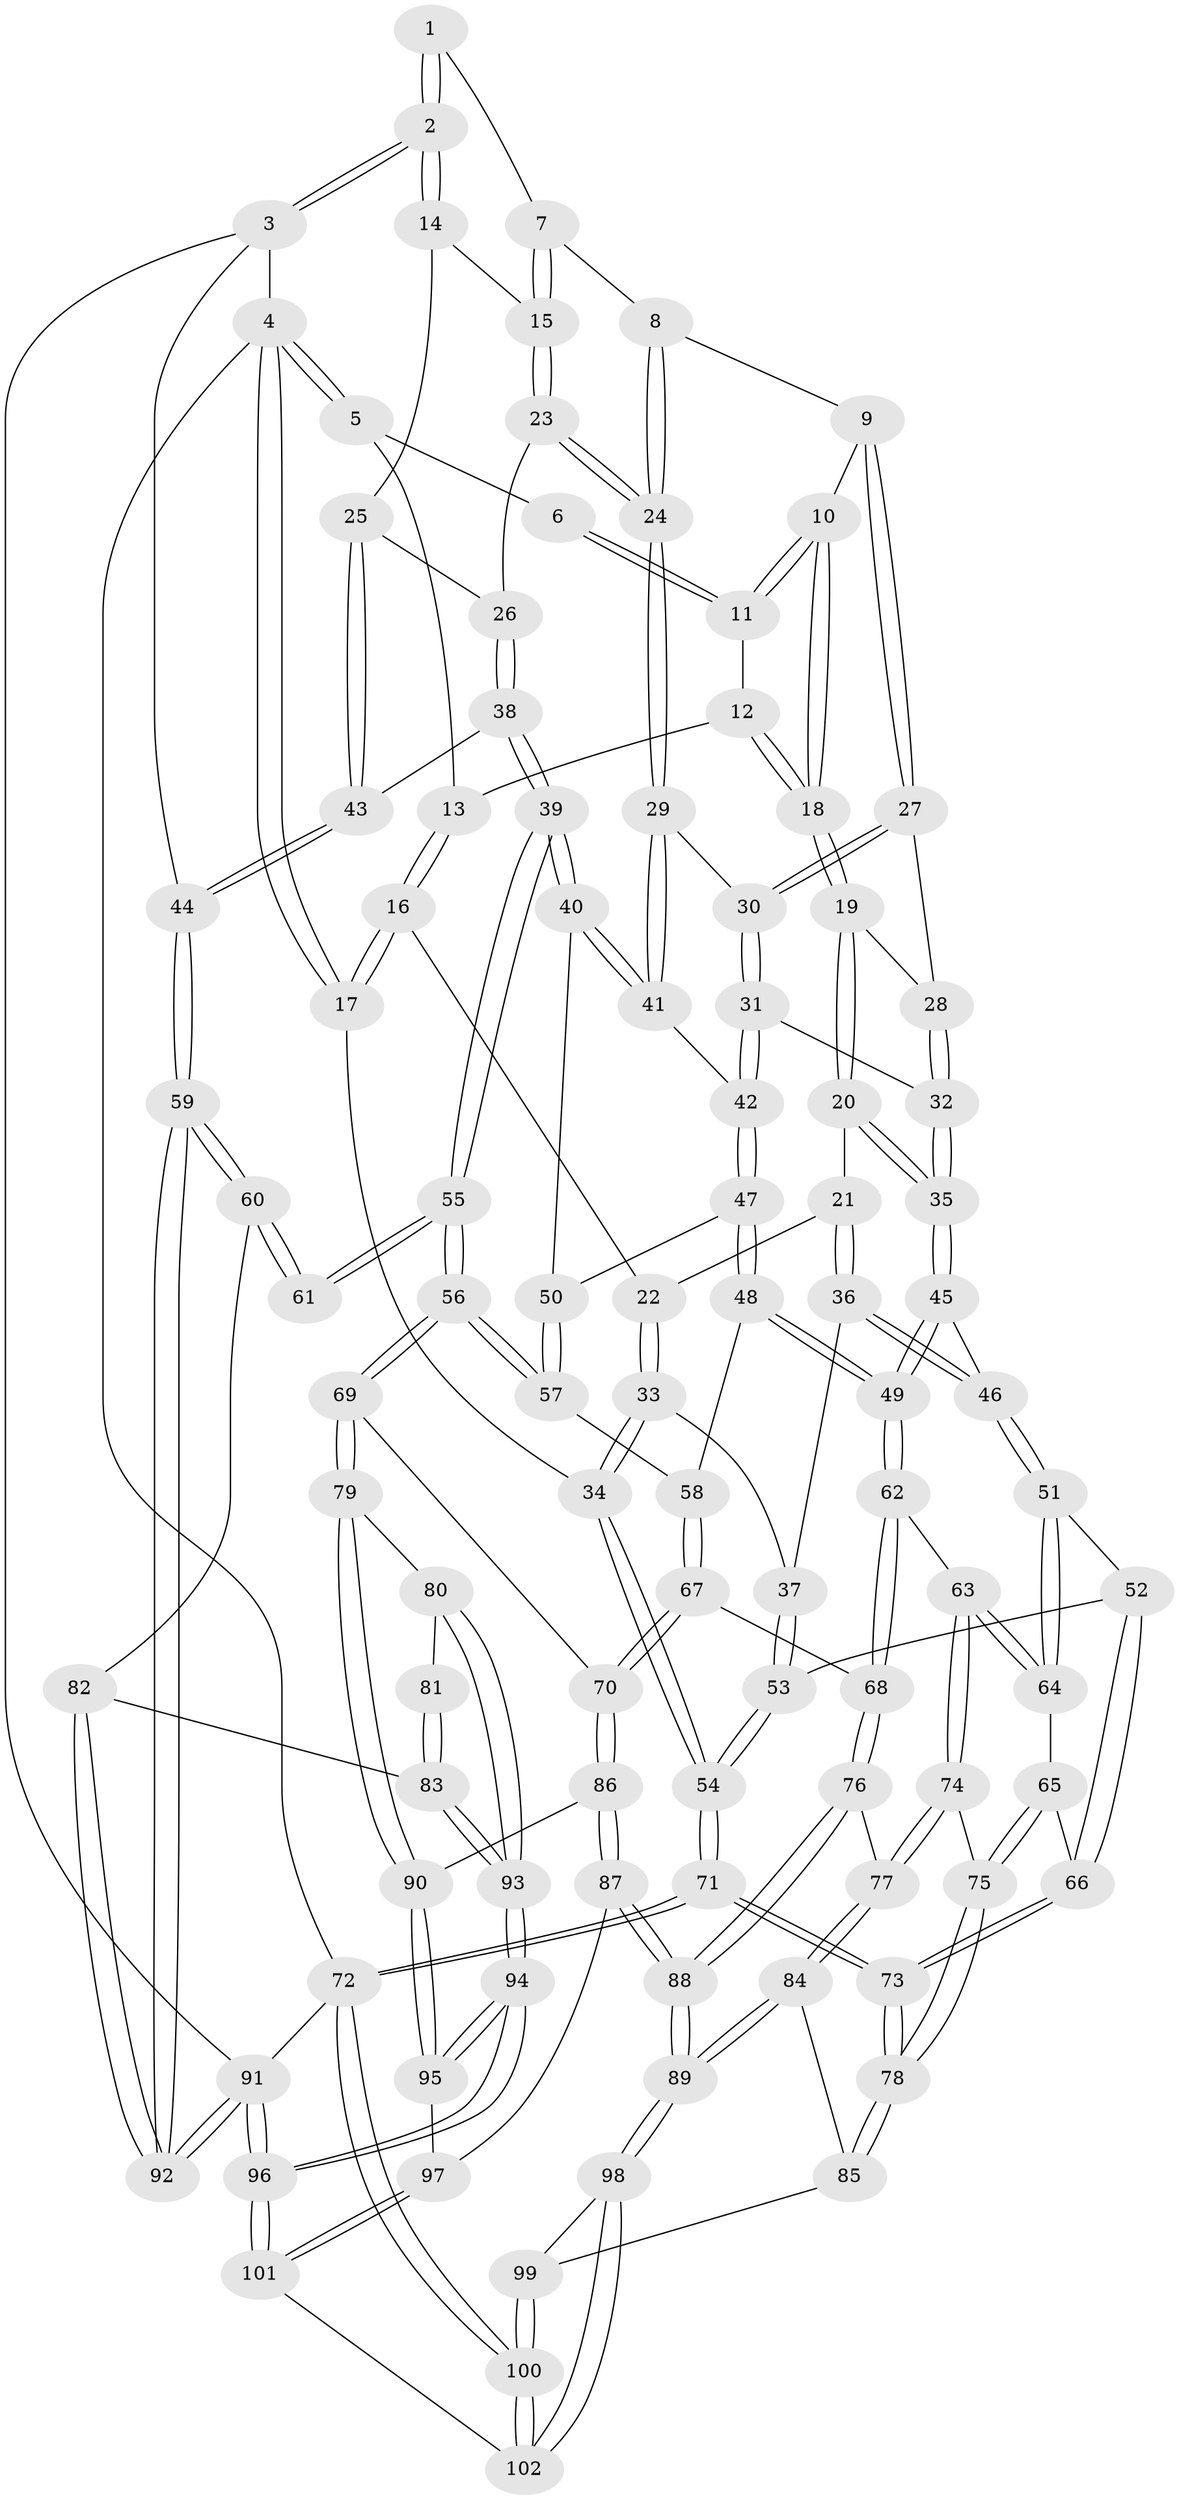 // Generated by graph-tools (version 1.1) at 2025/11/02/27/25 16:11:59]
// undirected, 102 vertices, 252 edges
graph export_dot {
graph [start="1"]
  node [color=gray90,style=filled];
  1 [pos="+0.7869262048721544+0"];
  2 [pos="+1+0"];
  3 [pos="+1+0"];
  4 [pos="+0+0"];
  5 [pos="+0+0"];
  6 [pos="+0.4966058554593329+0"];
  7 [pos="+0.7483654249508624+0.04364121303927096"];
  8 [pos="+0.5909253507151148+0.1608468070678852"];
  9 [pos="+0.5070700273588803+0.17777841721928647"];
  10 [pos="+0.489141414211385+0.16343460052227612"];
  11 [pos="+0.4464150815447728+0.1120231413952999"];
  12 [pos="+0.2921296534707664+0.13369566047354564"];
  13 [pos="+0.2918718675988084+0.13354196643964203"];
  14 [pos="+0.9285318967939136+0.18566277407000817"];
  15 [pos="+0.7952787210957585+0.1726296938924405"];
  16 [pos="+0.1080344399928803+0.24270124494383646"];
  17 [pos="+0+0"];
  18 [pos="+0.3113763072755384+0.3073274168340937"];
  19 [pos="+0.3099406630043159+0.3194844040715548"];
  20 [pos="+0.2679909990584999+0.37043849877184215"];
  21 [pos="+0.17898564829897157+0.3400924742549136"];
  22 [pos="+0.15015567943920602+0.31955600363601816"];
  23 [pos="+0.777136173418228+0.31654890727995744"];
  24 [pos="+0.7125851062197792+0.3484381784858479"];
  25 [pos="+1+0.34509957623058374"];
  26 [pos="+0.8076756177048527+0.3311310504843836"];
  27 [pos="+0.5072751076853658+0.23790865455328908"];
  28 [pos="+0.42601536765334186+0.32305445472924615"];
  29 [pos="+0.7102159668008619+0.3506972886394856"];
  30 [pos="+0.5655320237377538+0.32373133498318624"];
  31 [pos="+0.4907508755560395+0.42748519409831703"];
  32 [pos="+0.4880698992028965+0.42643192431677873"];
  33 [pos="+0+0.4667218582900128"];
  34 [pos="+0+0.464689551671052"];
  35 [pos="+0.2920296033703047+0.4649893573908673"];
  36 [pos="+0.08676551193401615+0.5022502326996803"];
  37 [pos="+0.056757750685322995+0.5041256720298241"];
  38 [pos="+0.8742596589980675+0.5487691851700137"];
  39 [pos="+0.854872963872399+0.5856144416411652"];
  40 [pos="+0.7052737021531698+0.47672836681800346"];
  41 [pos="+0.7031935019582178+0.37533855562683816"];
  42 [pos="+0.5190223827661039+0.47155447767814607"];
  43 [pos="+1+0.379505611322849"];
  44 [pos="+1+0.3790786295518059"];
  45 [pos="+0.29183815782281264+0.4661704096256437"];
  46 [pos="+0.23980029942570025+0.5546699506481839"];
  47 [pos="+0.530686915814018+0.543477348872197"];
  48 [pos="+0.4953713380679046+0.5869091813180721"];
  49 [pos="+0.4883480251343015+0.5942807022098426"];
  50 [pos="+0.6317111226670304+0.5514477588663639"];
  51 [pos="+0.23989573243422121+0.5597237638547998"];
  52 [pos="+0.19130802161735616+0.615934011337685"];
  53 [pos="+0.08421363818829045+0.6612363382756306"];
  54 [pos="+0+1"];
  55 [pos="+0.8559040996393587+0.627724398422008"];
  56 [pos="+0.7890705272801187+0.6888607406557404"];
  57 [pos="+0.6745489661614064+0.630226187985351"];
  58 [pos="+0.6322262981327934+0.6623945696994861"];
  59 [pos="+1+0.7008018622606071"];
  60 [pos="+1+0.6910666976855199"];
  61 [pos="+0.9896964948369434+0.6846137400154337"];
  62 [pos="+0.4865200074449296+0.5999315088582098"];
  63 [pos="+0.34330380370103825+0.6718864850505241"];
  64 [pos="+0.31261256084736616+0.6472402393086921"];
  65 [pos="+0.22630344448451756+0.7264803677804234"];
  66 [pos="+0.19693419205798857+0.7301351192445696"];
  67 [pos="+0.560631217107943+0.7451205693250147"];
  68 [pos="+0.5302061858670729+0.7263540823677006"];
  69 [pos="+0.785293146569872+0.702827675958206"];
  70 [pos="+0.5866652037111536+0.7823955619628937"];
  71 [pos="+0+1"];
  72 [pos="+0+1"];
  73 [pos="+0.05239021442190095+0.9468347322287163"];
  74 [pos="+0.3480243817968149+0.7194872691159704"];
  75 [pos="+0.2947663352966158+0.7595010483953041"];
  76 [pos="+0.41749370336814495+0.7805021473667704"];
  77 [pos="+0.4030728362374782+0.7812504307215163"];
  78 [pos="+0.21159771055828341+0.8958360190889161"];
  79 [pos="+0.8037538741111864+0.8494277097600391"];
  80 [pos="+0.8315398370304329+0.8609452381934218"];
  81 [pos="+0.9420205080128194+0.7481514542218561"];
  82 [pos="+0.9158434576686825+0.8806006142424068"];
  83 [pos="+0.8939261174300948+0.8833390846583661"];
  84 [pos="+0.3637342030413529+0.8747050586988172"];
  85 [pos="+0.32905510141847444+0.8983245820336808"];
  86 [pos="+0.588333315430509+0.8006536125066152"];
  87 [pos="+0.5588620721013458+0.8918498000795398"];
  88 [pos="+0.5397543800136908+0.9180073399361809"];
  89 [pos="+0.5336874789128885+0.9340094333195009"];
  90 [pos="+0.7736767301283243+0.8709663076544543"];
  91 [pos="+1+1"];
  92 [pos="+1+0.9575919183836292"];
  93 [pos="+0.8771499110098091+0.886470953079721"];
  94 [pos="+0.9173743952828833+1"];
  95 [pos="+0.7581743143704549+0.8940062721394826"];
  96 [pos="+0.9337745224133448+1"];
  97 [pos="+0.7384588142363918+0.911734951519046"];
  98 [pos="+0.5374698872268084+1"];
  99 [pos="+0.3298364240679545+0.8997479740069952"];
  100 [pos="+0.35349715224631295+1"];
  101 [pos="+0.578484518597412+1"];
  102 [pos="+0.5516624090413436+1"];
  1 -- 2;
  1 -- 2;
  1 -- 7;
  2 -- 3;
  2 -- 3;
  2 -- 14;
  2 -- 14;
  3 -- 4;
  3 -- 44;
  3 -- 91;
  4 -- 5;
  4 -- 5;
  4 -- 17;
  4 -- 17;
  4 -- 72;
  5 -- 6;
  5 -- 13;
  6 -- 11;
  6 -- 11;
  7 -- 8;
  7 -- 15;
  7 -- 15;
  8 -- 9;
  8 -- 24;
  8 -- 24;
  9 -- 10;
  9 -- 27;
  9 -- 27;
  10 -- 11;
  10 -- 11;
  10 -- 18;
  10 -- 18;
  11 -- 12;
  12 -- 13;
  12 -- 18;
  12 -- 18;
  13 -- 16;
  13 -- 16;
  14 -- 15;
  14 -- 25;
  15 -- 23;
  15 -- 23;
  16 -- 17;
  16 -- 17;
  16 -- 22;
  17 -- 34;
  18 -- 19;
  18 -- 19;
  19 -- 20;
  19 -- 20;
  19 -- 28;
  20 -- 21;
  20 -- 35;
  20 -- 35;
  21 -- 22;
  21 -- 36;
  21 -- 36;
  22 -- 33;
  22 -- 33;
  23 -- 24;
  23 -- 24;
  23 -- 26;
  24 -- 29;
  24 -- 29;
  25 -- 26;
  25 -- 43;
  25 -- 43;
  26 -- 38;
  26 -- 38;
  27 -- 28;
  27 -- 30;
  27 -- 30;
  28 -- 32;
  28 -- 32;
  29 -- 30;
  29 -- 41;
  29 -- 41;
  30 -- 31;
  30 -- 31;
  31 -- 32;
  31 -- 42;
  31 -- 42;
  32 -- 35;
  32 -- 35;
  33 -- 34;
  33 -- 34;
  33 -- 37;
  34 -- 54;
  34 -- 54;
  35 -- 45;
  35 -- 45;
  36 -- 37;
  36 -- 46;
  36 -- 46;
  37 -- 53;
  37 -- 53;
  38 -- 39;
  38 -- 39;
  38 -- 43;
  39 -- 40;
  39 -- 40;
  39 -- 55;
  39 -- 55;
  40 -- 41;
  40 -- 41;
  40 -- 50;
  41 -- 42;
  42 -- 47;
  42 -- 47;
  43 -- 44;
  43 -- 44;
  44 -- 59;
  44 -- 59;
  45 -- 46;
  45 -- 49;
  45 -- 49;
  46 -- 51;
  46 -- 51;
  47 -- 48;
  47 -- 48;
  47 -- 50;
  48 -- 49;
  48 -- 49;
  48 -- 58;
  49 -- 62;
  49 -- 62;
  50 -- 57;
  50 -- 57;
  51 -- 52;
  51 -- 64;
  51 -- 64;
  52 -- 53;
  52 -- 66;
  52 -- 66;
  53 -- 54;
  53 -- 54;
  54 -- 71;
  54 -- 71;
  55 -- 56;
  55 -- 56;
  55 -- 61;
  55 -- 61;
  56 -- 57;
  56 -- 57;
  56 -- 69;
  56 -- 69;
  57 -- 58;
  58 -- 67;
  58 -- 67;
  59 -- 60;
  59 -- 60;
  59 -- 92;
  59 -- 92;
  60 -- 61;
  60 -- 61;
  60 -- 82;
  62 -- 63;
  62 -- 68;
  62 -- 68;
  63 -- 64;
  63 -- 64;
  63 -- 74;
  63 -- 74;
  64 -- 65;
  65 -- 66;
  65 -- 75;
  65 -- 75;
  66 -- 73;
  66 -- 73;
  67 -- 68;
  67 -- 70;
  67 -- 70;
  68 -- 76;
  68 -- 76;
  69 -- 70;
  69 -- 79;
  69 -- 79;
  70 -- 86;
  70 -- 86;
  71 -- 72;
  71 -- 72;
  71 -- 73;
  71 -- 73;
  72 -- 100;
  72 -- 100;
  72 -- 91;
  73 -- 78;
  73 -- 78;
  74 -- 75;
  74 -- 77;
  74 -- 77;
  75 -- 78;
  75 -- 78;
  76 -- 77;
  76 -- 88;
  76 -- 88;
  77 -- 84;
  77 -- 84;
  78 -- 85;
  78 -- 85;
  79 -- 80;
  79 -- 90;
  79 -- 90;
  80 -- 81;
  80 -- 93;
  80 -- 93;
  81 -- 83;
  81 -- 83;
  82 -- 83;
  82 -- 92;
  82 -- 92;
  83 -- 93;
  83 -- 93;
  84 -- 85;
  84 -- 89;
  84 -- 89;
  85 -- 99;
  86 -- 87;
  86 -- 87;
  86 -- 90;
  87 -- 88;
  87 -- 88;
  87 -- 97;
  88 -- 89;
  88 -- 89;
  89 -- 98;
  89 -- 98;
  90 -- 95;
  90 -- 95;
  91 -- 92;
  91 -- 92;
  91 -- 96;
  91 -- 96;
  93 -- 94;
  93 -- 94;
  94 -- 95;
  94 -- 95;
  94 -- 96;
  94 -- 96;
  95 -- 97;
  96 -- 101;
  96 -- 101;
  97 -- 101;
  97 -- 101;
  98 -- 99;
  98 -- 102;
  98 -- 102;
  99 -- 100;
  99 -- 100;
  100 -- 102;
  100 -- 102;
  101 -- 102;
}

